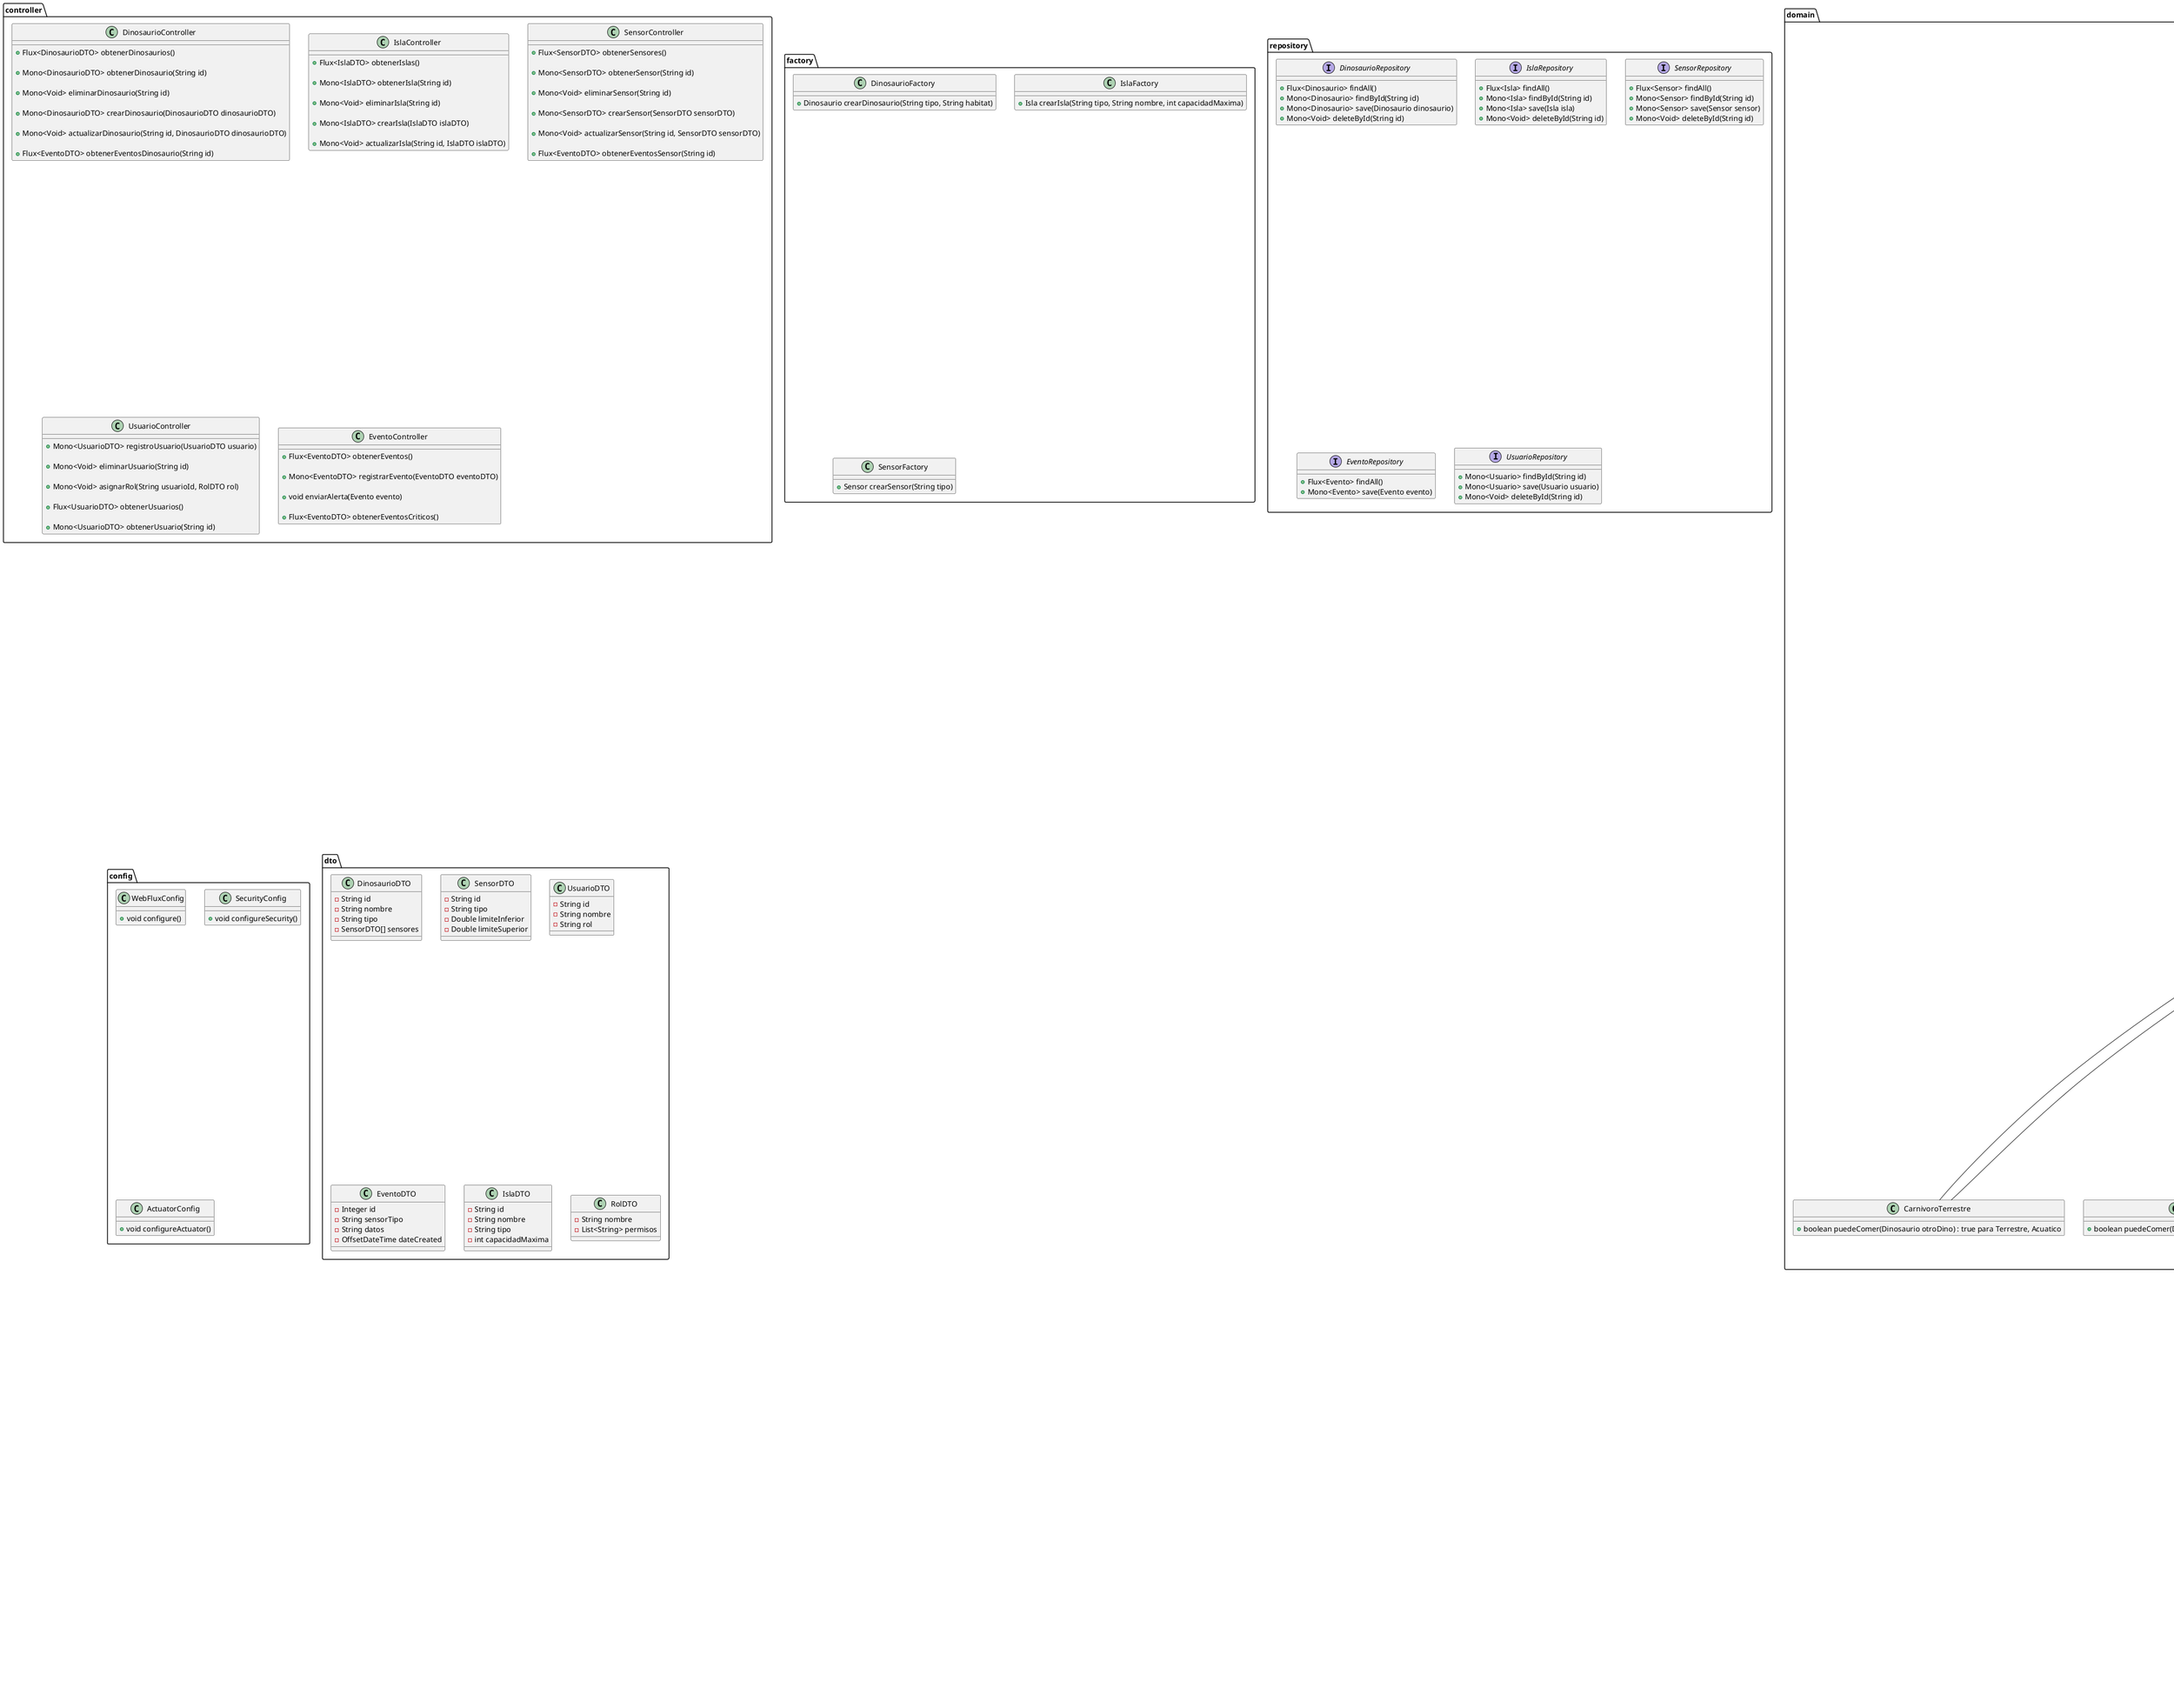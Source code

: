 @startuml
' === PAQUETE DOMAIN ===
package domain {
    ' Clase base para todos los dinosaurios
    abstract class Dinosaurio {
        - String id
        - String nombre
        - int edad
        - String habitat
        - Sensor[] sensores
        - Posicion posicion
        + void comer()
        + void mover(Posicion nuevaPosicion)
        + void monitorearSensores()
        + void enviarAlertaSiSensorFueraDeRango()
        + boolean estaEnfermo()
    }

    class Posicion {
        - int x
        - int y
        - String zona
        + Posicion(int x, int y, String zona)
        + String obtenerCoordenadas()
    }

    ' Tipos de alimentación y sus reglas
    abstract class Carnivoro extends Dinosaurio {
        + void cazar()
        + boolean puedeComer(Dinosaurio otroDino)
    }

    abstract class Herbivoro extends Dinosaurio {
        + void pastar()
        + void comerPlantas()
    }

    abstract class Omnivoro extends Dinosaurio {
        + void buscarComida()
        + void comerPlantas()
        + void cazar()
    }

    ' Subtipos de Carnivoro con restricciones de alimentación
    class CarnivoroVolador extends Carnivoro {
        + boolean puedeComer(Dinosaurio otroDino) : true para Volador, Terrestre, Acuatico
    }

    class CarnivoroTerrestre extends Carnivoro {
        + boolean puedeComer(Dinosaurio otroDino) : true para Terrestre, Acuatico
    }

    class CarnivoroAcuatico extends Carnivoro {
        + boolean puedeComer(Dinosaurio otroDino) : true solo para Acuatico
    }

    ' Subtipos de Herbivoro
    class HerbivoroVolador extends Herbivoro {
        + void pastar()
        + void comerPlantas()
    }

    class HerbivoroTerrestre extends Herbivoro {
        + void pastar()
        + void comerPlantas()
    }

    class HerbivoroAcuatico extends Herbivoro {
        + void pastar()
        + void comerPlantas()
    }

    ' Subtipos de Omnivoro
    class OmnivoroVolador extends Omnivoro {
        + void buscarComida()
        + void comerPlantas()
        + void cazar()
    }

    class OmnivoroTerrestre extends Omnivoro {
        + void buscarComida()
        + void comerPlantas()
        + void cazar()
    }

    class OmnivoroAcuatico extends Omnivoro {
        + void buscarComida()
        + void comerPlantas()
        + void cazar()
    }

    ' Relaciones de subclases de Dinosaurio
    Dinosaurio <|-- Carnivoro
    Dinosaurio <|-- Herbivoro
    Dinosaurio <|-- Omnivoro

    Carnivoro <|-- CarnivoroVolador
    Carnivoro <|-- CarnivoroTerrestre
    Carnivoro <|-- CarnivoroAcuatico

    Herbivoro <|-- HerbivoroVolador
    Herbivoro <|-- HerbivoroTerrestre
    Herbivoro <|-- HerbivoroAcuatico

    Omnivoro <|-- OmnivoroVolador
    Omnivoro <|-- OmnivoroTerrestre
    Omnivoro <|-- OmnivoroAcuatico

    Dinosaurio "1" *-- "1" Posicion

    ' Sensores y su relación con los dinosaurios
    class Sensor {
        - String id
        - String tipo
        - double limiteInferior
        - double limiteSuperior
        + Mono<Datos> obtenerDatos()
        + boolean estaFueraDeRango()
        + Evento generarEventoFueraDeRango()
    }

    class SensorMovimiento extends Sensor {
        + void registrarMovimiento()
    }

    class SensorTemperatura extends Sensor {
        + void registrarTemperatura()
    }

    class SensorFrecuenciaCardiaca extends Sensor {
        + void registrarFrecuenciaCardiaca()
    }

    Sensor <|-- SensorMovimiento
    Sensor <|-- SensorTemperatura
    Sensor <|-- SensorFrecuenciaCardiaca

    ' Relación de dinosaurios con sensores
    Dinosaurio "1" *-- "*" Sensor

    ' Clase para datos de sensores
    class Datos {
        - LocalDateTime timestamp
        - Double valor
        + void procesarDatos()
    }

    Sensor "1" *-- "1" Datos : datos actuales

    ' Clase Evento para registrar eventos de sensores fuera de rango
    class Evento {
        - Integer id
        - String sensorTipo
        - String datos
        - OffsetDateTime dateCreated
        - OffsetDateTime lastUpdated
        + void registrarEvento()
    }

    Sensor "1" *-- "*" Evento : eventos generados

    ' Clases adicionales de usuarios, credenciales y roles
    class Usuario {
        - String id
        - String nombre
        - String email
        - Credenciales credenciales
        - Rol rol
        + void accederSistema()
        + void visualizarDatos()
    }

    class Credenciales {
        - String usuario
        - String contraseña
        + boolean validar()
    }

    class Rol {
        - String nombreRol
        - List<String> permisos
        + boolean tienePermiso(String permiso)
    }

    ' Relaciones de usuario, credenciales y roles
    Usuario *-- Credenciales
    Usuario *-- Rol

    ' Roles específicos
    class Administrador extends Rol {
        + void gestionarUsuarios()
        + void registrarDinosaurio(Dinosaurio dino)
        + void eliminarDinosaurio(String dinoId)
    }

    class Paleontologo extends Rol {
        + void visualizarDinosaurios()
    }

    class User extends Rol {
        + void accederDashboard()
    }

    Rol <|-- Administrador
    Rol <|-- Paleontologo
    Rol <|-- User

    ' Clase base Isla
    abstract class Isla {
        - String nombre
        - int capacidadMaxima
        - List<Dinosaurio> dinosaurios
        - int[][] tablero
        + Isla(int n)
        + void inicializarTablero()
        + void agregarDinosaurio(Dinosaurio dino, Posicion posicion)
        + void eliminarDinosaurio(Dinosaurio dino)
        + boolean tieneCapacidad()
        + boolean esPosicionValida(Posicion posicion)
    }

    ' Subtipos de Isla
    class IslaTerrestreAerea extends Isla {
        + void permitirDinosauriosTerrestres()
        + void permitirDinosauriosVoladores()
    }

    class IslaAcuatica extends Isla {
        + void permitirDinosauriosAcuaticos()
    }

    class Enfermeria extends Isla {
        + void monitorearDinosauriosEnfermos()
        + void liberarDinosaurio(Dinosaurio dino)
    }

    ' Criadero y sus subtipos especializados
    abstract class Criadero extends Isla {
        + void criarDinosauriosMenores()
    }

    class CriaderoTerrestre extends Criadero {
        + void permitirDinosauriosTerrestres()
    }

    class CriaderoVoladores extends Criadero {
        + void permitirDinosauriosVoladores()
    }

    class CriaderoAcuatico extends Criadero {
        + void permitirDinosauriosAcuaticos()
    }

    ' Relaciones de subclases de Isla y Criadero
    Isla <|-- IslaTerrestreAerea
    Isla <|-- IslaAcuatica
    Isla <|-- Enfermeria
    Isla <|-- Criadero

    Criadero <|-- CriaderoTerrestre
    Criadero <|-- CriaderoVoladores
    Criadero <|-- CriaderoAcuatico

    ' Relación de Dinosaurio con Isla
    Isla "1" *-- "*" Dinosaurio
}

' === PAQUETE MESSAGING ===
package messaging {
    class RabbitMQProducer {
        + void enviarMensaje(String cola, String mensaje)

        + void aplicarBackpressureOnBuffer(String mensaje)
        ' Envía mensajes y aplica onBackpressureBuffer, almacenando mensajes en un buffer hasta que puedan procesarse.
    }
}


' === PAQUETE SERVICE ===
package service {

    class AuthService {
            - UsuarioRepository usuarioRepository
            - CredencialesRepository credencialesRepository
            - RolRepository rolRepository
            - BCryptPasswordEncoder passwordEncoder

            + AuthService()
            + Mono<ResponseEntity<AuthResponseDTO>> login(LoginRequestDTO loginRequest)
            + Mono<ResponseEntity<AuthResponseDTO>> register(RegisterRequestDTO registerRequest)
    }


    class DinosaurioService {
            - RabbitMQProducer rabbitMQProducer
            - DinosaurioRepository dinosaurioRepository
            - IslaRepository islaRepository
            - ExecutorService executorService
            - ExecutorService executorServiceTipo
            - ExecutorService executorServiceDelete
            - ExecutorService executorServiceCreate
            - ExecutorService executorServiceUpdate
            - ExecutorService executorServiceGetById
            - IslaService islaService
            - SensorService sensorService
            - Set<String> dinosauriosEnTraslado
            - ReentrantLock lock
            - Map<String, AtomicBoolean> simulacionCancelTokens
            - Semaphore accesoEnfermeria
            - Map<String, AtomicBoolean> cancelTokensCrecimiento

            + DinosaurioService(DinosaurioRepository, IslaRepository, RabbitMQProducer, IslaService, SensorService)
            + void iniciarSimulacionCancelTokens(String islaId, AtomicBoolean cancelToken)
            + void cancelarSimulacion(String islaId)
            + Flux<Dinosaurio> getAll()
            + Flux<CarnivoroTerrestre> obtenerCarnivorosTerrestres()
            + Flux<CarnivoroVolador> obtenerCarnivorosVoladores()
            + Flux<CarnivoroAcuatico> obtenerCarnivorosAcuaticos()
            + Flux<HerbivoroTerrestre> obtenerHerbivorosTerrestres()
            + Flux<HerbivoroVolador> obtenerHerbivorosVoladores()
            + Flux<HerbivoroAcuatico> obtenerHerbivorosAcuaticos()
            + Flux<OmnivoroTerrestre> obtenerOmnivorosTerrestres()
            + Flux<OmnivoroVolador> obtenerOmnivorosVoladores()
            + Flux<OmnivoroAcuatico> obtenerOmnivorosAcuaticos()
            + Mono<DinosaurioDTO> getById(String id)
            + Mono<DinosaurioDTO> create(DinosaurioDTO dto)
            + void iniciarSimulacionCrecimiento(Dinosaurio dino)
            - Mono<Void> eliminarDinosaurioDeIslaYBdd(Dinosaurio dino)
            - Mono<Criadero> obtenerCriaderoParaDinosaurio(Dinosaurio dino)
            + Mono<DinosaurioDTO> update(String id, DinosaurioDTO dto)
            + Mono<Void> enviarAlerta(String mensaje)
            + Mono<Void> delete(String id)
            + Mono<DinosaurioDTO> mapToDTO(Dinosaurio dinosaurio)
            + Mono<Dinosaurio> mapToEntity(DinosaurioDTO dto)
            + Mono<Void> alimentarDinosaurio(Dinosaurio dino, Isla isla)
            - Mono<Void> eliminarDinosaurioPorTipo(Isla isla, String dinosaurioId)
            + IslaDTO convertirIslaAIslaDTO(Isla isla)
            + Mono<Void> iniciarMonitoreoEnfermeriaDinosaurios(Dinosaurio dino, Enfermeria enfermeria)
            + Mono<Void> detectarYMoverSiEnfermo(String dinosaurioId, IslaDTO origenDTO, Enfermeria enfermeria)
            + Mono<Void> iniciarSimulacionRecuperacion(Dinosaurio dino, IslaDTO origenDTO)
            - void printTablero(int[][] tablero)
            + Mono<Void> moverDinoMaduroACriadero(Dinosaurio dino, Criadero criadero)
            - Posicion encontrarNuevaPosicionDisponible(Isla isla)
            - <T extends Isla> Mono<Isla> obtenerDestinoIslaOReintentar(Class<T> islaClase, IslaDTO nuevaIslaDTO)
    }

    class IslaService {
            - IslaRepository islaRepository
            - DinosaurioRepository dinosaurioRepository
            - ExecutorService executorService
            - ExecutorService executorServiceDelete
            - ExecutorService executorServiceCreate
            - ExecutorService executorServiceUpdate
            - ExecutorService executorServiceGetById
            - DinosaurioService dinosaurioService
            - SensorService sensorService
            - Set<String> islasConSimulacionActiva

            + IslaService(IslaRepository, DinosaurioService, DinosaurioRepository, SensorService)
            + Flux<Isla> getAll()
            + Mono<IslaDTO> getById(String id)
            + Mono<IslaDTO> create(IslaDTO dto)
            + Mono<IslaDTO> update(String id, IslaDTO dtoActualizado)
            + Mono<Void> delete(String id)
            + Mono<Isla> mapToEntity(IslaDTO dto)
            + Mono<IslaDTO> mapToDTO(Isla isla)
            + Mono<Void> agregarDinosaurioIsla(Isla isla, DinosaurioDTO dinoDTO, Posicion posicion)
            + Mono<Void> eliminarDinosaurioIsla(IslaDTO islaDTO, String dinosaurioId)
            + Mono<Void> iniciarSimulacionMovimiento(IslaDTO islaDTO)
            - boolean esPosicionValida(Isla isla, Posicion posicion)
            + Mono<Void> moverDinosaurioIsla(String dinosaurioId, IslaDTO origenDTO, IslaDTO destinoDTO)
    }

    class SensorService {
            - SensorRepository sensorRepository
            - SensorFactory sensorFactory
            - ExecutorService executorService
            - ExecutorService executorServiceTipo
            - ExecutorService executorServiceDelete
            - ExecutorService executorServiceCreate
            - ExecutorService executorServiceUpdate
            - ExecutorService executorServiceGetById
            - ConcurrentHashMap<String, AtomicLong> lastAlertTime
            - EventoService eventoService

            + SensorService(SensorRepository, SensorFactory, EventoService)
            + Flux<Sensor> getAll()
            + Flux<SensorTemperatura> obtenerSensoresDeTemperatura()
            + Flux<SensorMovimiento> obtenerSensoresDeMovimiento()
            + Flux<SensorFrecuenciaCardiaca> obtenerSensoresDeFrecuenciaCardiaca()
            + Mono<Sensor> getById(String id)
            + Mono<Sensor> create(String id, String tipo, double valor, double limiteInferior, double limiteSuperior)
            + Mono<SensorDTO> update(String id, SensorDTO sensorActualizadoDTO)
            + Mono<Void> delete(String id)
            + Mono<SensorDTO> mapToDTO(Sensor sensor)
            + Mono<Sensor> mapToEntity(SensorDTO dto)
            + Mono<Map<String, Double>> generarValoresAleatoriosParaSensoresTempCard(Dinosaurio dino)
            - Mono<Void> actualizarValorSensor(Sensor sensor, double nuevoValor)
            + Mono<Void> detectarYRegistrarMovimiento(Dinosaurio dino, Posicion posicionAnterior, Posicion nuevaPosicion)
            - Mono<Void> generarEventoSiFueraDeRango(SensorMovimiento sensorMovimiento, double valorMovimiento)
    }


    class EventoService {
           - EventoRepository eventoRepository
           - RabbitMQProducer rabbitMQProducer
           - ExecutorService executorService
           - ExecutorService executorServiceDelete
           - ExecutorService executorServiceCreate
           - ExecutorService executorServiceUpdate
           - ExecutorService executorServiceGetById

           + EventoService(EventoRepository, RabbitMQProducer)
           + Flux<Evento> getAll()
           + Mono<Evento> getById(String id)
           + Mono<EventoDTO> create(EventoDTO dto)
           + Mono<Evento> update(String id, Evento eventoActualizado)
           + Mono<Void> delete(String id)
           + Mono<Void> enviarAlerta(Evento evento)
           + Mono<Evento> mapToEntity(EventoDTO dto)
           + Mono<EventoDTO> mapToDTO(Evento evento)
    }


    class UsuarioService {
            - UsuarioRepository usuarioRepository
            - ExecutorService executorService
            - ExecutorService executorServiceDelete
            - ExecutorService executorServiceCreate
            - ExecutorService executorServiceUpdate
            - ExecutorService executorServiceGetById

            + UsuarioService(UsuarioRepository)
            + Flux<Usuario> getAll()
            + Mono<Usuario> getById(String id)
            + Mono<UsuarioDTO> create(UsuarioDTO usuarioDTO)
            + Mono<UsuarioDTO> update(String id, UsuarioDTO usuarioActualizadoDTO)
            + Mono<Void> delete(String id)
            + Mono<UsuarioDTO> mapToDTO(Usuario usuario)
            + Mono<Usuario> mapToEntity(UsuarioDTO dto)
    }

    AuthService --> UsuarioRepository : usa
    AuthService --> CredencialesRepository : usa
    AuthService --> RolRepository : usa
    AuthService --> BCryptPasswordEncoder : usa

    DinosaurioService --> RabbitMQProducer : usa
    DinosaurioService --> SensorService : usa
    DinosaurioService --> IslaService : usa
    DinosaurioService --> DinosaurioRepository : usa
    DinosaurioService --> IslaRepository : usa

    IslaService --> IslaRepository : usa
    IslaService --> DinosaurioRepository : usa
    IslaService --> DinosaurioService : usa
    IslaService --> SensorService : usa

    SensorService --> SensorRepository : usa
    SensorService --> SensorFactory : usa
    SensorService --> EventoService : usa

    EventoService --> RabbitMQProducer : usa
    EventoService --> EventoRepository : usa

    UsuarioService --> UsuarioRepository : usa
    }

' === PAQUETE AOP ===
package aop {

    class ErrorHandlingAspect {
    }

    class SecurityAspect {
    }

    class ValidationAspect {
    }

    class NotificationAspect {
    }

    class PerformanceMonitoringAspect {
    }

    ' Asociaciones de AOP con los métodos del Service
    ErrorHandlingAspect --> service.DinosaurioService : todas las funciones
    SecurityAspect --> service.UsuarioService : aplica en registrarUsuario, actualizarRol
    ValidationAspect --> service.IslaService : valida crearIsla, eliminarIsla
    ValidationAspect --> service.DinosaurioService : valida crearDinosaurio, eliminarDinosaurio
    ValidationAspect --> service.UsuarioService : valida crearUsuario, eliminarUsuario
    NotificationAspect --> service.EventoService : notificaciones en registrarEvento
    PerformanceMonitoringAspect --> service.DinosaurioService : monitorea
    PerformanceMonitoringAspect --> service.EventoService : monitorea
    PerformanceMonitoringAspect --> service.IslaService : monitorea
    PerformanceMonitoringAspect --> service.UsuarioService : monitorea
}

' === PAQUETE CONTROLLER ===
package controller {
    ' Controlador para Dinosaurios
    class DinosaurioController {
        + Flux<DinosaurioDTO> obtenerDinosaurios()
        ' Obtiene la lista completa de dinosaurios para visualización y monitoreo en tiempo real.

        + Mono<DinosaurioDTO> obtenerDinosaurio(String id)
        ' Devuelve los detalles de un dinosaurio específico, identificable por su ID.

        + Mono<Void> eliminarDinosaurio(String id)
        ' Elimina un dinosaurio específico del sistema, aplicando validación y auditoría en los servicios.

        + Mono<DinosaurioDTO> crearDinosaurio(DinosaurioDTO dinosaurioDTO)
        ' Crea un nuevo dinosaurio y lo añade al sistema.

        + Mono<Void> actualizarDinosaurio(String id, DinosaurioDTO dinosaurioDTO)
        ' Permite la actualización de los datos de un dinosaurio específico, como posición o estado de salud.

        + Flux<EventoDTO> obtenerEventosDinosaurio(String id)
        ' Obtiene eventos específicos asociados a un dinosaurio, como alertas de sensores.
    }

    ' Controlador para Islas
    class IslaController {
        + Flux<IslaDTO> obtenerIslas()
        ' Obtiene la lista completa de islas disponibles en el sistema.

        + Mono<IslaDTO> obtenerIsla(String id)
        ' Devuelve los detalles de una isla específica.

        + Mono<Void> eliminarIsla(String id)
        ' Elimina una isla del sistema, asegurando que esté vacía de dinosaurios.

        + Mono<IslaDTO> crearIsla(IslaDTO islaDTO)
        ' Crea una nueva isla y la añade al sistema.

        + Mono<Void> actualizarIsla(String id, IslaDTO islaDTO)
        ' Actualiza los detalles de una isla, como su capacidad máxima o tipo.
    }

    ' Controlador para Sensores
    class SensorController {
        + Flux<SensorDTO> obtenerSensores()
        ' Obtiene la lista de todos los sensores para monitoreo en tiempo real.

        + Mono<SensorDTO> obtenerSensor(String id)
        ' Devuelve los detalles de un sensor específico.

        + Mono<Void> eliminarSensor(String id)
        ' Elimina un sensor específico del sistema.

        + Mono<SensorDTO> crearSensor(SensorDTO sensorDTO)
        ' Crea y añade un nuevo sensor al sistema, asignándolo a un dinosaurio.

        + Mono<Void> actualizarSensor(String id, SensorDTO sensorDTO)
        ' Permite la actualización de los límites y configuración de un sensor específico.

        + Flux<EventoDTO> obtenerEventosSensor(String id)
        ' Obtiene eventos específicos generados por un sensor, útil para diagnósticos de alertas.
    }

    ' Controlador para Usuarios y Roles
    class UsuarioController {
        + Mono<UsuarioDTO> registroUsuario(UsuarioDTO usuario)
        ' Registra un nuevo usuario en el sistema y aplica roles y permisos.

        + Mono<Void> eliminarUsuario(String id)
        ' Elimina un usuario del sistema, con validación de permisos.

        + Mono<Void> asignarRol(String usuarioId, RolDTO rol)
        ' Asigna o actualiza el rol de un usuario en el sistema.

        + Flux<UsuarioDTO> obtenerUsuarios()
        ' Devuelve la lista completa de usuarios registrados, útil para administradores.

        + Mono<UsuarioDTO> obtenerUsuario(String id)
        ' Obtiene los detalles de un usuario específico.
    }

    ' Controlador para Eventos y Notificaciones
    class EventoController {
        + Flux<EventoDTO> obtenerEventos()
        ' Obtiene la lista de todos los eventos registrados, como alertas de sensores.

        + Mono<EventoDTO> registrarEvento(EventoDTO eventoDTO)
        ' Permite registrar un evento manualmente, útil en caso de errores automáticos.

        + void enviarAlerta(Evento evento)
        ' Envía una alerta crítica mediante RabbitMQ cuando un evento excede límites de seguridad.

        + Flux<EventoDTO> obtenerEventosCriticos()
        ' Devuelve eventos considerados críticos, aplicando un filtro de severidad.
    }
}

' === PAQUETE FACTORY ===
package factory {
    class DinosaurioFactory {
        + Dinosaurio crearDinosaurio(String tipo, String habitat)
    }

    class IslaFactory {
        + Isla crearIsla(String tipo, String nombre, int capacidadMaxima)
    }

    class SensorFactory {
        + Sensor crearSensor(String tipo)
    }
}

' === PAQUETE REPOSITORY ===
package repository {
    interface DinosaurioRepository {
        + Flux<Dinosaurio> findAll()
        + Mono<Dinosaurio> findById(String id)
        + Mono<Dinosaurio> save(Dinosaurio dinosaurio)
        + Mono<Void> deleteById(String id)
    }

    interface IslaRepository {
        + Flux<Isla> findAll()
        + Mono<Isla> findById(String id)
        + Mono<Isla> save(Isla isla)
        + Mono<Void> deleteById(String id)
    }

    interface SensorRepository {
        + Flux<Sensor> findAll()
        + Mono<Sensor> findById(String id)
        + Mono<Sensor> save(Sensor sensor)
        + Mono<Void> deleteById(String id)
    }

    interface EventoRepository {
        + Flux<Evento> findAll()
        + Mono<Evento> save(Evento evento)
    }

    interface UsuarioRepository {
        + Mono<Usuario> findById(String id)
        + Mono<Usuario> save(Usuario usuario)
        + Mono<Void> deleteById(String id)
    }
}

' === PAQUETE CONFIG ===
package config {
    class WebFluxConfig {
        + void configure()
    }

    class SecurityConfig {
        + void configureSecurity()
    }

    class ActuatorConfig {
        + void configureActuator()
    }
}

' === PAQUETE DTO ===
package dto {
    class DinosaurioDTO {
        - String id
        - String nombre
        - String tipo
        - SensorDTO[] sensores
    }

    class SensorDTO {
        - String id
        - String tipo
        - Double limiteInferior
        - Double limiteSuperior
    }

    class UsuarioDTO {
        - String id
        - String nombre
        - String rol
    }

    class EventoDTO {
        - Integer id
        - String sensorTipo
        - String datos
        - OffsetDateTime dateCreated
    }

    class IslaDTO {
        - String id
        - String nombre
        - String tipo
        - int capacidadMaxima
    }

    class RolDTO {
        - String nombre
        - List<String> permisos
    }
}

@enduml
